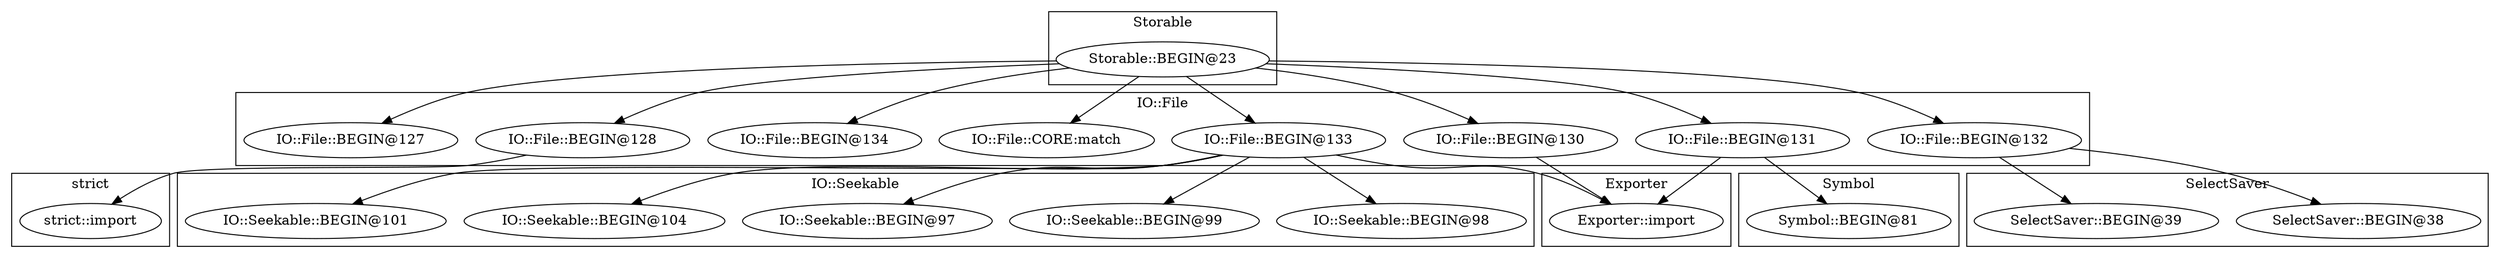 digraph {
graph [overlap=false]
subgraph cluster_Storable {
	label="Storable";
	"Storable::BEGIN@23";
}
subgraph cluster_Symbol {
	label="Symbol";
	"Symbol::BEGIN@81";
}
subgraph cluster_IO_Seekable {
	label="IO::Seekable";
	"IO::Seekable::BEGIN@98";
	"IO::Seekable::BEGIN@99";
	"IO::Seekable::BEGIN@97";
	"IO::Seekable::BEGIN@104";
	"IO::Seekable::BEGIN@101";
}
subgraph cluster_IO_File {
	label="IO::File";
	"IO::File::BEGIN@128";
	"IO::File::BEGIN@133";
	"IO::File::BEGIN@130";
	"IO::File::BEGIN@131";
	"IO::File::CORE:match";
	"IO::File::BEGIN@134";
	"IO::File::BEGIN@132";
	"IO::File::BEGIN@127";
}
subgraph cluster_strict {
	label="strict";
	"strict::import";
}
subgraph cluster_Exporter {
	label="Exporter";
	"Exporter::import";
}
subgraph cluster_SelectSaver {
	label="SelectSaver";
	"SelectSaver::BEGIN@38";
	"SelectSaver::BEGIN@39";
}
"IO::File::BEGIN@131" -> "Exporter::import";
"IO::File::BEGIN@130" -> "Exporter::import";
"IO::File::BEGIN@133" -> "Exporter::import";
"Storable::BEGIN@23" -> "IO::File::BEGIN@134";
"Storable::BEGIN@23" -> "IO::File::BEGIN@131";
"IO::File::BEGIN@132" -> "SelectSaver::BEGIN@39";
"Storable::BEGIN@23" -> "IO::File::BEGIN@132";
"Storable::BEGIN@23" -> "IO::File::BEGIN@127";
"Storable::BEGIN@23" -> "IO::File::BEGIN@130";
"IO::File::BEGIN@131" -> "Symbol::BEGIN@81";
"IO::File::BEGIN@133" -> "IO::Seekable::BEGIN@98";
"Storable::BEGIN@23" -> "IO::File::BEGIN@128";
"IO::File::BEGIN@133" -> "IO::Seekable::BEGIN@97";
"IO::File::BEGIN@133" -> "IO::Seekable::BEGIN@104";
"IO::File::BEGIN@133" -> "IO::Seekable::BEGIN@101";
"IO::File::BEGIN@132" -> "SelectSaver::BEGIN@38";
"Storable::BEGIN@23" -> "IO::File::BEGIN@133";
"Storable::BEGIN@23" -> "IO::File::CORE:match";
"IO::File::BEGIN@133" -> "IO::Seekable::BEGIN@99";
"IO::File::BEGIN@128" -> "strict::import";
}
